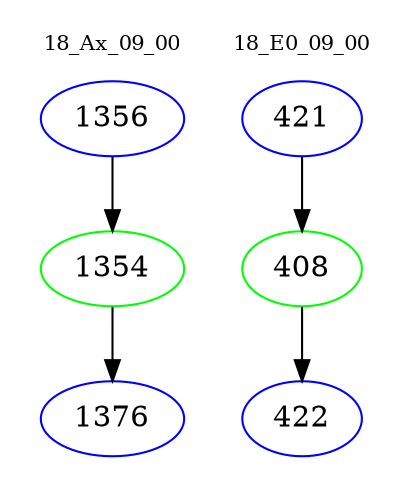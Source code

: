 digraph{
subgraph cluster_0 {
color = white
label = "18_Ax_09_00";
fontsize=10;
T0_1356 [label="1356", color="blue"]
T0_1356 -> T0_1354 [color="black"]
T0_1354 [label="1354", color="green"]
T0_1354 -> T0_1376 [color="black"]
T0_1376 [label="1376", color="blue"]
}
subgraph cluster_1 {
color = white
label = "18_E0_09_00";
fontsize=10;
T1_421 [label="421", color="blue"]
T1_421 -> T1_408 [color="black"]
T1_408 [label="408", color="green"]
T1_408 -> T1_422 [color="black"]
T1_422 [label="422", color="blue"]
}
}
